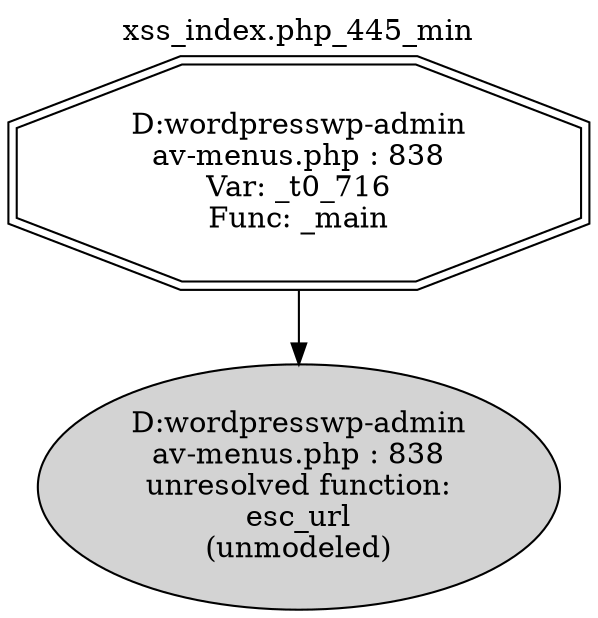 digraph cfg {
  label="xss_index.php_445_min";
  labelloc=t;
  n1 [shape=doubleoctagon, label="D:\wordpress\wp-admin\nav-menus.php : 838\nVar: _t0_716\nFunc: _main\n"];
  n2 [shape=ellipse, label="D:\wordpress\wp-admin\nav-menus.php : 838\nunresolved function:\nesc_url\n(unmodeled)\n",style=filled];
  n1 -> n2;
}
